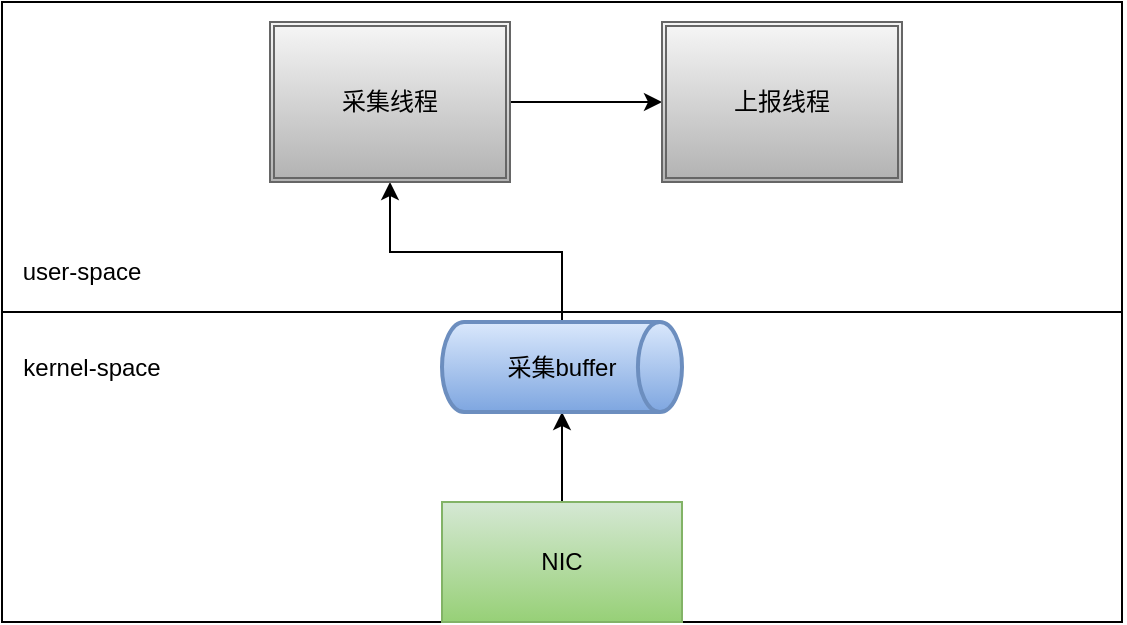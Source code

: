 <mxfile version="22.1.5" type="github">
  <diagram name="第 1 页" id="zOvAg67vHPsSjY09FKWu">
    <mxGraphModel dx="2074" dy="1124" grid="1" gridSize="10" guides="1" tooltips="1" connect="1" arrows="1" fold="1" page="1" pageScale="1" pageWidth="827" pageHeight="1169" math="0" shadow="0">
      <root>
        <mxCell id="0" />
        <mxCell id="1" parent="0" />
        <mxCell id="Lxa-tTLszb_eyGLNpray-2" value="" style="rounded=0;whiteSpace=wrap;html=1;labelBackgroundColor=none;" vertex="1" parent="1">
          <mxGeometry x="130" y="120" width="560" height="310" as="geometry" />
        </mxCell>
        <mxCell id="Lxa-tTLszb_eyGLNpray-3" value="" style="endArrow=none;html=1;rounded=0;entryX=1;entryY=0.5;entryDx=0;entryDy=0;exitX=0;exitY=0.5;exitDx=0;exitDy=0;labelBackgroundColor=none;fontColor=default;" edge="1" parent="1" source="Lxa-tTLszb_eyGLNpray-2" target="Lxa-tTLszb_eyGLNpray-2">
          <mxGeometry width="50" height="50" relative="1" as="geometry">
            <mxPoint x="210" y="370" as="sourcePoint" />
            <mxPoint x="260" y="320" as="targetPoint" />
          </mxGeometry>
        </mxCell>
        <mxCell id="Lxa-tTLszb_eyGLNpray-17" style="edgeStyle=orthogonalEdgeStyle;rounded=0;orthogonalLoop=1;jettySize=auto;html=1;exitX=0.5;exitY=0;exitDx=0;exitDy=0;" edge="1" parent="1" source="Lxa-tTLszb_eyGLNpray-5" target="Lxa-tTLszb_eyGLNpray-13">
          <mxGeometry relative="1" as="geometry" />
        </mxCell>
        <mxCell id="Lxa-tTLszb_eyGLNpray-5" value="NIC" style="rounded=0;whiteSpace=wrap;html=1;labelBackgroundColor=none;fillColor=#d5e8d4;gradientColor=#97d077;strokeColor=#82b366;" vertex="1" parent="1">
          <mxGeometry x="350" y="370" width="120" height="60" as="geometry" />
        </mxCell>
        <mxCell id="Lxa-tTLszb_eyGLNpray-6" value="kernel-space" style="text;html=1;strokeColor=none;fillColor=none;align=center;verticalAlign=middle;whiteSpace=wrap;rounded=0;labelBackgroundColor=none;" vertex="1" parent="1">
          <mxGeometry x="130" y="287.5" width="90" height="30" as="geometry" />
        </mxCell>
        <mxCell id="Lxa-tTLszb_eyGLNpray-7" value="user-space" style="text;html=1;strokeColor=none;fillColor=none;align=center;verticalAlign=middle;whiteSpace=wrap;rounded=0;labelBackgroundColor=none;" vertex="1" parent="1">
          <mxGeometry x="130" y="240" width="80" height="30" as="geometry" />
        </mxCell>
        <mxCell id="Lxa-tTLszb_eyGLNpray-19" value="" style="edgeStyle=orthogonalEdgeStyle;rounded=0;orthogonalLoop=1;jettySize=auto;html=1;" edge="1" parent="1" source="Lxa-tTLszb_eyGLNpray-13" target="Lxa-tTLszb_eyGLNpray-14">
          <mxGeometry relative="1" as="geometry" />
        </mxCell>
        <mxCell id="Lxa-tTLszb_eyGLNpray-13" value="采集buffer" style="strokeWidth=2;html=1;shape=mxgraph.flowchart.direct_data;whiteSpace=wrap;fillColor=#dae8fc;gradientColor=#7ea6e0;strokeColor=#6c8ebf;" vertex="1" parent="1">
          <mxGeometry x="350" y="280" width="120" height="45" as="geometry" />
        </mxCell>
        <mxCell id="Lxa-tTLszb_eyGLNpray-18" value="" style="edgeStyle=orthogonalEdgeStyle;rounded=0;orthogonalLoop=1;jettySize=auto;html=1;" edge="1" parent="1" source="Lxa-tTLszb_eyGLNpray-14" target="Lxa-tTLszb_eyGLNpray-15">
          <mxGeometry relative="1" as="geometry" />
        </mxCell>
        <mxCell id="Lxa-tTLszb_eyGLNpray-14" value="采集线程" style="shape=ext;double=1;rounded=0;whiteSpace=wrap;html=1;fillColor=#f5f5f5;gradientColor=#b3b3b3;strokeColor=#666666;" vertex="1" parent="1">
          <mxGeometry x="264" y="130" width="120" height="80" as="geometry" />
        </mxCell>
        <mxCell id="Lxa-tTLszb_eyGLNpray-15" value="上报线程" style="shape=ext;double=1;rounded=0;whiteSpace=wrap;html=1;fillColor=#f5f5f5;gradientColor=#b3b3b3;strokeColor=#666666;" vertex="1" parent="1">
          <mxGeometry x="460" y="130" width="120" height="80" as="geometry" />
        </mxCell>
      </root>
    </mxGraphModel>
  </diagram>
</mxfile>

